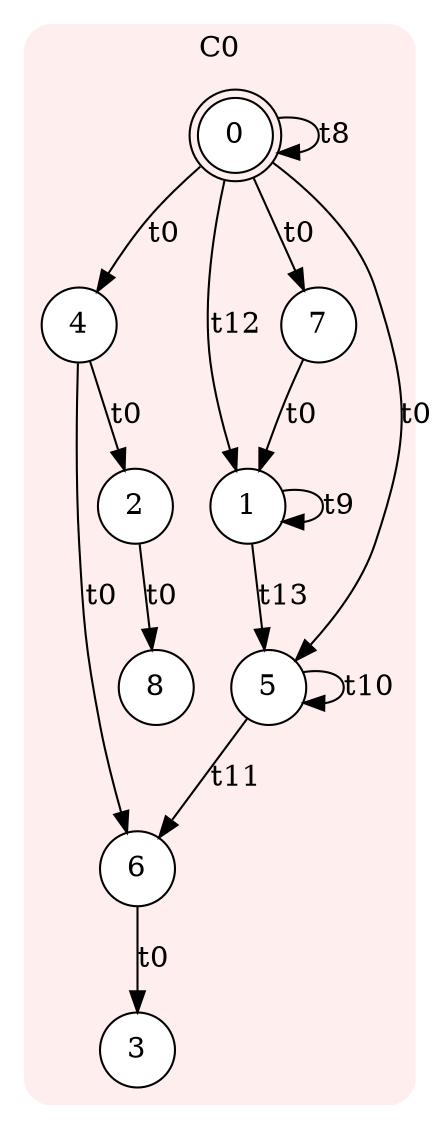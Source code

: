 digraph "gen/Seed1643538110" {
node [style=filled fillcolor=white] compound=true
subgraph cluster0 {
style="rounded,filled" label="C0" color="#FFEEEE"node [shape=doublecircle]; C0s0 [label=0];
node [shape=circle];
C0s1 [label=1]; C0s2 [label=2]; C0s3 [label=3]; C0s4 [label=4]; C0s5 [label=5]; C0s6 [label=6]; C0s7 [label=7]; C0s8 [label=8]; 
C0s0 -> C0s7 [label="t0"];
C0s0 -> C0s5 [label="t0"];
C0s0 -> C0s4 [label="t0"];
C0s7 -> C0s1 [label="t0"];
C0s4 -> C0s6 [label="t0"];
C0s4 -> C0s2 [label="t0"];
C0s2 -> C0s8 [label="t0"];
C0s6 -> C0s3 [label="t0"];
C0s0 -> C0s0 [label="t8"];
C0s1 -> C0s1 [label="t9"];
C0s5 -> C0s5 [label="t10"];
C0s5 -> C0s6 [label="t11"];
C0s0 -> C0s1 [label="t12"];
C0s1 -> C0s5 [label="t13"];
}
}
